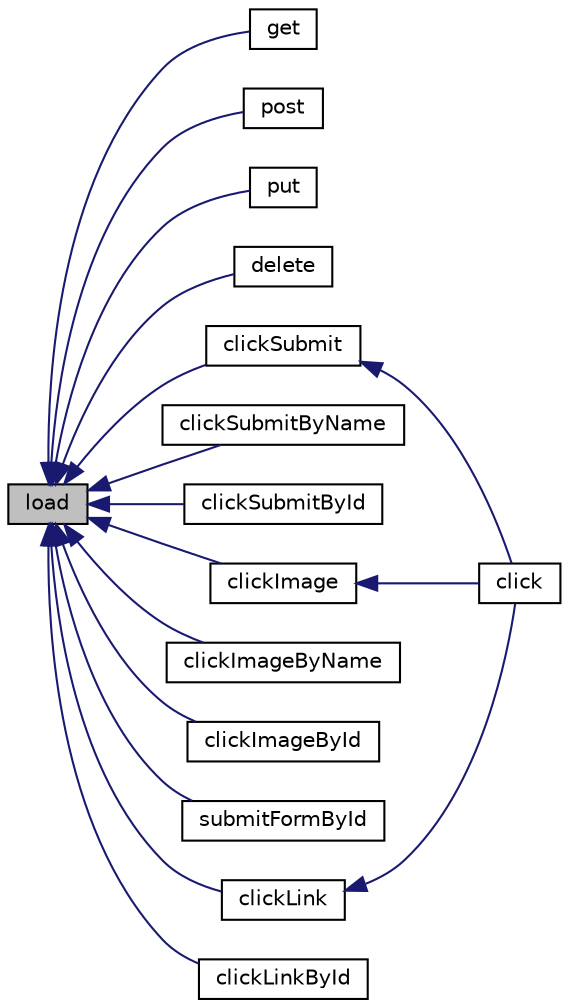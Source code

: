 digraph "load"
{
  edge [fontname="Helvetica",fontsize="10",labelfontname="Helvetica",labelfontsize="10"];
  node [fontname="Helvetica",fontsize="10",shape=record];
  rankdir="LR";
  Node1 [label="load",height=0.2,width=0.4,color="black", fillcolor="grey75", style="filled" fontcolor="black"];
  Node1 -> Node2 [dir="back",color="midnightblue",fontsize="10",style="solid",fontname="Helvetica"];
  Node2 [label="get",height=0.2,width=0.4,color="black", fillcolor="white", style="filled",URL="$class_simple_browser.html#a8c924acbcbf1f8e0bd5fce273a107af3"];
  Node1 -> Node3 [dir="back",color="midnightblue",fontsize="10",style="solid",fontname="Helvetica"];
  Node3 [label="post",height=0.2,width=0.4,color="black", fillcolor="white", style="filled",URL="$class_simple_browser.html#a680a458bae8a85b247073083d26e7851"];
  Node1 -> Node4 [dir="back",color="midnightblue",fontsize="10",style="solid",fontname="Helvetica"];
  Node4 [label="put",height=0.2,width=0.4,color="black", fillcolor="white", style="filled",URL="$class_simple_browser.html#a4df23de92f6fe5f7a3c493ea82b1543e"];
  Node1 -> Node5 [dir="back",color="midnightblue",fontsize="10",style="solid",fontname="Helvetica"];
  Node5 [label="delete",height=0.2,width=0.4,color="black", fillcolor="white", style="filled",URL="$class_simple_browser.html#a3466ad7231cfb907f9fd9dd3e8994c0f"];
  Node1 -> Node6 [dir="back",color="midnightblue",fontsize="10",style="solid",fontname="Helvetica"];
  Node6 [label="clickSubmit",height=0.2,width=0.4,color="black", fillcolor="white", style="filled",URL="$class_simple_browser.html#a67cc36f3e3acdad590220e3c40b94404"];
  Node6 -> Node7 [dir="back",color="midnightblue",fontsize="10",style="solid",fontname="Helvetica"];
  Node7 [label="click",height=0.2,width=0.4,color="black", fillcolor="white", style="filled",URL="$class_simple_browser.html#a0b173117f020df8397ad7c049309491e"];
  Node1 -> Node8 [dir="back",color="midnightblue",fontsize="10",style="solid",fontname="Helvetica"];
  Node8 [label="clickSubmitByName",height=0.2,width=0.4,color="black", fillcolor="white", style="filled",URL="$class_simple_browser.html#a0345f14a17e92f9cdce98f2ada5b076a"];
  Node1 -> Node9 [dir="back",color="midnightblue",fontsize="10",style="solid",fontname="Helvetica"];
  Node9 [label="clickSubmitById",height=0.2,width=0.4,color="black", fillcolor="white", style="filled",URL="$class_simple_browser.html#aa2e09251bec51122d0f0f7b5dfcf33a8"];
  Node1 -> Node10 [dir="back",color="midnightblue",fontsize="10",style="solid",fontname="Helvetica"];
  Node10 [label="clickImage",height=0.2,width=0.4,color="black", fillcolor="white", style="filled",URL="$class_simple_browser.html#a272236a3ca47981ed9df9952135d2fe1"];
  Node10 -> Node7 [dir="back",color="midnightblue",fontsize="10",style="solid",fontname="Helvetica"];
  Node1 -> Node11 [dir="back",color="midnightblue",fontsize="10",style="solid",fontname="Helvetica"];
  Node11 [label="clickImageByName",height=0.2,width=0.4,color="black", fillcolor="white", style="filled",URL="$class_simple_browser.html#a90b5b0477b9a1f643484acd3f216a071"];
  Node1 -> Node12 [dir="back",color="midnightblue",fontsize="10",style="solid",fontname="Helvetica"];
  Node12 [label="clickImageById",height=0.2,width=0.4,color="black", fillcolor="white", style="filled",URL="$class_simple_browser.html#a28d330cbd1bca271d560ec23b66b3421"];
  Node1 -> Node13 [dir="back",color="midnightblue",fontsize="10",style="solid",fontname="Helvetica"];
  Node13 [label="submitFormById",height=0.2,width=0.4,color="black", fillcolor="white", style="filled",URL="$class_simple_browser.html#a3c1761f2062be92a4fd68011ac69438e"];
  Node1 -> Node14 [dir="back",color="midnightblue",fontsize="10",style="solid",fontname="Helvetica"];
  Node14 [label="clickLink",height=0.2,width=0.4,color="black", fillcolor="white", style="filled",URL="$class_simple_browser.html#aaff72b22c800809b350ec4804c2d1ab9"];
  Node14 -> Node7 [dir="back",color="midnightblue",fontsize="10",style="solid",fontname="Helvetica"];
  Node1 -> Node15 [dir="back",color="midnightblue",fontsize="10",style="solid",fontname="Helvetica"];
  Node15 [label="clickLinkById",height=0.2,width=0.4,color="black", fillcolor="white", style="filled",URL="$class_simple_browser.html#ab4a10a33520202a43961e62b05f58869"];
}
